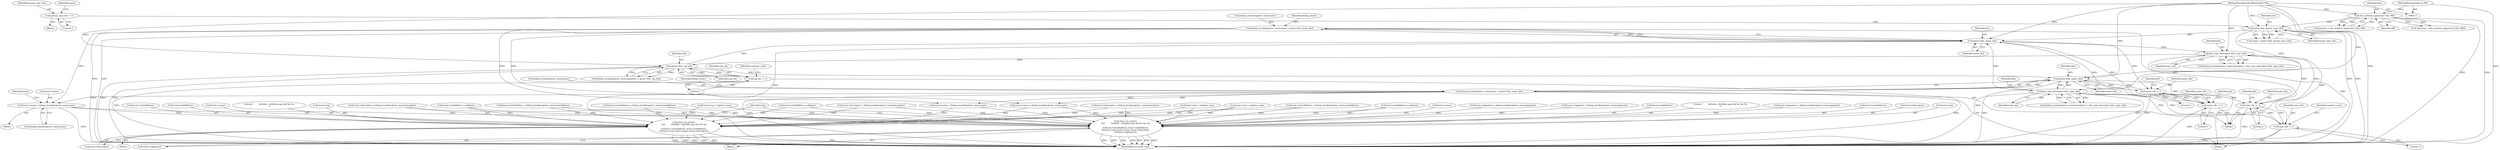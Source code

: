 digraph "0_radare2_ad55822430a03fe075221b543efb434567e9e431@array" {
"1000517" [label="(Call,local->name = debug_locals[register_num].name)"];
"1000747" [label="(Call,debug_locals[register_num].name = getstr (bin, name_idx))"];
"1000753" [label="(Call,getstr (bin, name_idx))"];
"1000338" [label="(Call,getstr (bin, param_type_idx))"];
"1000287" [label="(Call,dex_method_signature2 (bin, MI))"];
"1000113" [label="(MethodParameterIn,RBinDexObj *bin)"];
"1000115" [label="(MethodParameterIn,int MI)"];
"1000333" [label="(Call,param_type_idx -= 1)"];
"1000586" [label="(Call,dex_type_descriptor (bin, type_idx))"];
"1000577" [label="(Call,getstr (bin, name_idx))"];
"1000778" [label="(Call,getstr (bin, sig_idx))"];
"1000762" [label="(Call,dex_type_descriptor (bin, type_idx))"];
"1000647" [label="(Call,type_idx -= 1)"];
"1000483" [label="(Call,type_idx -= 1)"];
"1000659" [label="(Call,sig_idx -= 1)"];
"1000471" [label="(Call,name_idx -= 1)"];
"1000635" [label="(Call,name_idx -= 1)"];
"1000571" [label="(Call,debug_locals[register_num].name = getstr (bin, name_idx))"];
"1001073" [label="(Call,rbin->cb_printf (\n\t\t\t\t\"        0x%04x - 0x%04x reg=%d %s %s %s\n\",\n\t\t\t\tlocal->startAddress, local->endAddress,\n\t\t\t\tlocal->reg, local->name, local->descriptor,\n\t\t\t\tlocal->signature))"];
"1001095" [label="(Call,rbin->cb_printf (\n\t\t\t\t\"        0x%04x - 0x%04x reg=%d %s %s\n\",\n\t\t\t\tlocal->startAddress, local->endAddress,\n\t\t\t\tlocal->reg, local->name, local->descriptor))"];
"1000471" [label="(Call,name_idx -= 1)"];
"1001087" [label="(Call,local->descriptor)"];
"1001114" [label="(Identifier,reg)"];
"1000558" [label="(Call,local->reg = register_num)"];
"1001097" [label="(Call,local->startAddress)"];
"1000338" [label="(Call,getstr (bin, param_type_idx))"];
"1000577" [label="(Call,getstr (bin, name_idx))"];
"1001073" [label="(Call,rbin->cb_printf (\n\t\t\t\t\"        0x%04x - 0x%04x reg=%d %s %s %s\n\",\n\t\t\t\tlocal->startAddress, local->endAddress,\n\t\t\t\tlocal->reg, local->name, local->descriptor,\n\t\t\t\tlocal->signature))"];
"1000583" [label="(Identifier,debug_locals)"];
"1000831" [label="(Call,local->descriptor = debug_locals[register_num].descriptor)"];
"1000528" [label="(Identifier,local)"];
"1000780" [label="(Identifier,sig_idx)"];
"1000840" [label="(Call,local->startAddress = debug_locals[register_num].startAddress)"];
"1000336" [label="(Call,name = getstr (bin, param_type_idx))"];
"1001075" [label="(Call,local->startAddress)"];
"1000335" [label="(Literal,1)"];
"1000588" [label="(Identifier,type_idx)"];
"1000711" [label="(Call,local->startAddress = debug_locals[register_num].startAddress)"];
"1000734" [label="(Call,local->reg = register_num)"];
"1000115" [label="(MethodParameterIn,int MI)"];
"1001090" [label="(Call,local->signature)"];
"1000289" [label="(Identifier,MI)"];
"1000756" [label="(Call,debug_locals[register_num].descriptor = dex_type_descriptor (bin, type_idx))"];
"1000475" [label="(Identifier,p4)"];
"1000755" [label="(Identifier,name_idx)"];
"1000339" [label="(Identifier,bin)"];
"1000739" [label="(Call,local->endAddress = address)"];
"1000693" [label="(Call,local->name = debug_locals[register_num].name)"];
"1000661" [label="(Literal,1)"];
"1000113" [label="(MethodParameterIn,RBinDexObj *bin)"];
"1000762" [label="(Call,dex_type_descriptor (bin, type_idx))"];
"1000563" [label="(Call,local->endAddress = address)"];
"1000764" [label="(Identifier,type_idx)"];
"1001081" [label="(Call,local->reg)"];
"1000753" [label="(Call,getstr (bin, name_idx))"];
"1000521" [label="(Call,debug_locals[register_num].name)"];
"1001100" [label="(Call,local->endAddress)"];
"1001084" [label="(Call,local->name)"];
"1000849" [label="(Call,local->signature = debug_locals[register_num].signature)"];
"1000334" [label="(Identifier,param_type_idx)"];
"1000526" [label="(Call,local->descriptor = debug_locals[register_num].descriptor)"];
"1000571" [label="(Call,debug_locals[register_num].name = getstr (bin, name_idx))"];
"1000304" [label="(Block,)"];
"1001109" [label="(Call,local->descriptor)"];
"1000636" [label="(Identifier,name_idx)"];
"1000485" [label="(Literal,1)"];
"1001187" [label="(MethodReturn,static void)"];
"1000779" [label="(Identifier,bin)"];
"1000578" [label="(Identifier,bin)"];
"1000772" [label="(Call,debug_locals[register_num].signature = getstr (bin, sig_idx))"];
"1001106" [label="(Call,local->name)"];
"1000720" [label="(Call,local->signature = debug_locals[register_num].signature)"];
"1000472" [label="(Identifier,name_idx)"];
"1000586" [label="(Call,dex_type_descriptor (bin, type_idx))"];
"1000483" [label="(Call,type_idx -= 1)"];
"1000651" [label="(Identifier,p4)"];
"1000502" [label="(Block,)"];
"1000535" [label="(Call,local->startAddress = debug_locals[register_num].startAddress)"];
"1001096" [label="(Literal,\"        0x%04x - 0x%04x reg=%d %s %s\n\")"];
"1000763" [label="(Identifier,bin)"];
"1001103" [label="(Call,local->reg)"];
"1001078" [label="(Call,local->endAddress)"];
"1000647" [label="(Call,type_idx -= 1)"];
"1000484" [label="(Identifier,type_idx)"];
"1000612" [label="(Block,)"];
"1000333" [label="(Call,param_type_idx -= 1)"];
"1000337" [label="(Identifier,name)"];
"1000702" [label="(Call,local->descriptor = debug_locals[register_num].descriptor)"];
"1000648" [label="(Identifier,type_idx)"];
"1000284" [label="(Call,!(params = dex_method_signature2 (bin, MI)))"];
"1000580" [label="(Call,debug_locals[register_num].descriptor = dex_type_descriptor (bin, type_idx))"];
"1000748" [label="(Call,debug_locals[register_num].name)"];
"1000287" [label="(Call,dex_method_signature2 (bin, MI))"];
"1000639" [label="(Identifier,p4)"];
"1000759" [label="(Identifier,debug_locals)"];
"1000754" [label="(Identifier,bin)"];
"1000449" [label="(Block,)"];
"1000863" [label="(Call,local->reg = register_num)"];
"1000660" [label="(Identifier,sig_idx)"];
"1000664" [label="(Identifier,register_num)"];
"1000473" [label="(Literal,1)"];
"1000517" [label="(Call,local->name = debug_locals[register_num].name)"];
"1000572" [label="(Call,debug_locals[register_num].name)"];
"1000649" [label="(Literal,1)"];
"1001095" [label="(Call,rbin->cb_printf (\n\t\t\t\t\"        0x%04x - 0x%04x reg=%d %s %s\n\",\n\t\t\t\tlocal->startAddress, local->endAddress,\n\t\t\t\tlocal->reg, local->name, local->descriptor))"];
"1000635" [label="(Call,name_idx -= 1)"];
"1000518" [label="(Call,local->name)"];
"1000340" [label="(Identifier,param_type_idx)"];
"1000822" [label="(Call,local->name = debug_locals[register_num].name)"];
"1001074" [label="(Literal,\"        0x%04x - 0x%04x reg=%d %s %s %s\n\")"];
"1000637" [label="(Literal,1)"];
"1001094" [label="(Block,)"];
"1000488" [label="(Identifier,register_num)"];
"1000659" [label="(Call,sig_idx -= 1)"];
"1000868" [label="(Call,local->endAddress = address)"];
"1000587" [label="(Identifier,bin)"];
"1000285" [label="(Call,params = dex_method_signature2 (bin, MI))"];
"1000778" [label="(Call,getstr (bin, sig_idx))"];
"1000747" [label="(Call,debug_locals[register_num].name = getstr (bin, name_idx))"];
"1000544" [label="(Call,local->signature = debug_locals[register_num].signature)"];
"1000579" [label="(Identifier,name_idx)"];
"1000288" [label="(Identifier,bin)"];
"1001072" [label="(Block,)"];
"1000517" -> "1000502"  [label="AST: "];
"1000517" -> "1000521"  [label="CFG: "];
"1000518" -> "1000517"  [label="AST: "];
"1000521" -> "1000517"  [label="AST: "];
"1000528" -> "1000517"  [label="CFG: "];
"1000517" -> "1001187"  [label="DDG: "];
"1000747" -> "1000517"  [label="DDG: "];
"1000571" -> "1000517"  [label="DDG: "];
"1000517" -> "1001073"  [label="DDG: "];
"1000517" -> "1001095"  [label="DDG: "];
"1000747" -> "1000612"  [label="AST: "];
"1000747" -> "1000753"  [label="CFG: "];
"1000748" -> "1000747"  [label="AST: "];
"1000753" -> "1000747"  [label="AST: "];
"1000759" -> "1000747"  [label="CFG: "];
"1000747" -> "1001187"  [label="DDG: "];
"1000747" -> "1001187"  [label="DDG: "];
"1000747" -> "1000693"  [label="DDG: "];
"1000753" -> "1000747"  [label="DDG: "];
"1000753" -> "1000747"  [label="DDG: "];
"1000747" -> "1000822"  [label="DDG: "];
"1000753" -> "1000755"  [label="CFG: "];
"1000754" -> "1000753"  [label="AST: "];
"1000755" -> "1000753"  [label="AST: "];
"1000753" -> "1001187"  [label="DDG: "];
"1000753" -> "1000471"  [label="DDG: "];
"1000753" -> "1000635"  [label="DDG: "];
"1000338" -> "1000753"  [label="DDG: "];
"1000586" -> "1000753"  [label="DDG: "];
"1000778" -> "1000753"  [label="DDG: "];
"1000113" -> "1000753"  [label="DDG: "];
"1000635" -> "1000753"  [label="DDG: "];
"1000753" -> "1000762"  [label="DDG: "];
"1000338" -> "1000336"  [label="AST: "];
"1000338" -> "1000340"  [label="CFG: "];
"1000339" -> "1000338"  [label="AST: "];
"1000340" -> "1000338"  [label="AST: "];
"1000336" -> "1000338"  [label="CFG: "];
"1000338" -> "1001187"  [label="DDG: "];
"1000338" -> "1001187"  [label="DDG: "];
"1000338" -> "1000336"  [label="DDG: "];
"1000338" -> "1000336"  [label="DDG: "];
"1000287" -> "1000338"  [label="DDG: "];
"1000113" -> "1000338"  [label="DDG: "];
"1000333" -> "1000338"  [label="DDG: "];
"1000338" -> "1000577"  [label="DDG: "];
"1000287" -> "1000285"  [label="AST: "];
"1000287" -> "1000289"  [label="CFG: "];
"1000288" -> "1000287"  [label="AST: "];
"1000289" -> "1000287"  [label="AST: "];
"1000285" -> "1000287"  [label="CFG: "];
"1000287" -> "1001187"  [label="DDG: "];
"1000287" -> "1001187"  [label="DDG: "];
"1000287" -> "1000284"  [label="DDG: "];
"1000287" -> "1000284"  [label="DDG: "];
"1000287" -> "1000285"  [label="DDG: "];
"1000287" -> "1000285"  [label="DDG: "];
"1000113" -> "1000287"  [label="DDG: "];
"1000115" -> "1000287"  [label="DDG: "];
"1000113" -> "1000111"  [label="AST: "];
"1000113" -> "1001187"  [label="DDG: "];
"1000113" -> "1000577"  [label="DDG: "];
"1000113" -> "1000586"  [label="DDG: "];
"1000113" -> "1000762"  [label="DDG: "];
"1000113" -> "1000778"  [label="DDG: "];
"1000115" -> "1000111"  [label="AST: "];
"1000115" -> "1001187"  [label="DDG: "];
"1000333" -> "1000304"  [label="AST: "];
"1000333" -> "1000335"  [label="CFG: "];
"1000334" -> "1000333"  [label="AST: "];
"1000335" -> "1000333"  [label="AST: "];
"1000337" -> "1000333"  [label="CFG: "];
"1000586" -> "1000580"  [label="AST: "];
"1000586" -> "1000588"  [label="CFG: "];
"1000587" -> "1000586"  [label="AST: "];
"1000588" -> "1000586"  [label="AST: "];
"1000580" -> "1000586"  [label="CFG: "];
"1000586" -> "1001187"  [label="DDG: "];
"1000586" -> "1001187"  [label="DDG: "];
"1000586" -> "1000483"  [label="DDG: "];
"1000586" -> "1000577"  [label="DDG: "];
"1000586" -> "1000580"  [label="DDG: "];
"1000586" -> "1000580"  [label="DDG: "];
"1000577" -> "1000586"  [label="DDG: "];
"1000483" -> "1000586"  [label="DDG: "];
"1000586" -> "1000647"  [label="DDG: "];
"1000577" -> "1000571"  [label="AST: "];
"1000577" -> "1000579"  [label="CFG: "];
"1000578" -> "1000577"  [label="AST: "];
"1000579" -> "1000577"  [label="AST: "];
"1000571" -> "1000577"  [label="CFG: "];
"1000577" -> "1001187"  [label="DDG: "];
"1000577" -> "1000471"  [label="DDG: "];
"1000577" -> "1000571"  [label="DDG: "];
"1000577" -> "1000571"  [label="DDG: "];
"1000778" -> "1000577"  [label="DDG: "];
"1000471" -> "1000577"  [label="DDG: "];
"1000577" -> "1000635"  [label="DDG: "];
"1000778" -> "1000772"  [label="AST: "];
"1000778" -> "1000780"  [label="CFG: "];
"1000779" -> "1000778"  [label="AST: "];
"1000780" -> "1000778"  [label="AST: "];
"1000772" -> "1000778"  [label="CFG: "];
"1000778" -> "1001187"  [label="DDG: "];
"1000778" -> "1001187"  [label="DDG: "];
"1000778" -> "1000659"  [label="DDG: "];
"1000778" -> "1000772"  [label="DDG: "];
"1000778" -> "1000772"  [label="DDG: "];
"1000762" -> "1000778"  [label="DDG: "];
"1000659" -> "1000778"  [label="DDG: "];
"1000762" -> "1000756"  [label="AST: "];
"1000762" -> "1000764"  [label="CFG: "];
"1000763" -> "1000762"  [label="AST: "];
"1000764" -> "1000762"  [label="AST: "];
"1000756" -> "1000762"  [label="CFG: "];
"1000762" -> "1001187"  [label="DDG: "];
"1000762" -> "1000483"  [label="DDG: "];
"1000762" -> "1000647"  [label="DDG: "];
"1000762" -> "1000756"  [label="DDG: "];
"1000762" -> "1000756"  [label="DDG: "];
"1000647" -> "1000762"  [label="DDG: "];
"1000647" -> "1000612"  [label="AST: "];
"1000647" -> "1000649"  [label="CFG: "];
"1000648" -> "1000647"  [label="AST: "];
"1000649" -> "1000647"  [label="AST: "];
"1000651" -> "1000647"  [label="CFG: "];
"1000647" -> "1001187"  [label="DDG: "];
"1000647" -> "1000483"  [label="DDG: "];
"1000483" -> "1000647"  [label="DDG: "];
"1000483" -> "1000449"  [label="AST: "];
"1000483" -> "1000485"  [label="CFG: "];
"1000484" -> "1000483"  [label="AST: "];
"1000485" -> "1000483"  [label="AST: "];
"1000488" -> "1000483"  [label="CFG: "];
"1000483" -> "1001187"  [label="DDG: "];
"1000659" -> "1000612"  [label="AST: "];
"1000659" -> "1000661"  [label="CFG: "];
"1000660" -> "1000659"  [label="AST: "];
"1000661" -> "1000659"  [label="AST: "];
"1000664" -> "1000659"  [label="CFG: "];
"1000659" -> "1001187"  [label="DDG: "];
"1000471" -> "1000449"  [label="AST: "];
"1000471" -> "1000473"  [label="CFG: "];
"1000472" -> "1000471"  [label="AST: "];
"1000473" -> "1000471"  [label="AST: "];
"1000475" -> "1000471"  [label="CFG: "];
"1000471" -> "1001187"  [label="DDG: "];
"1000635" -> "1000471"  [label="DDG: "];
"1000471" -> "1000635"  [label="DDG: "];
"1000635" -> "1000612"  [label="AST: "];
"1000635" -> "1000637"  [label="CFG: "];
"1000636" -> "1000635"  [label="AST: "];
"1000637" -> "1000635"  [label="AST: "];
"1000639" -> "1000635"  [label="CFG: "];
"1000635" -> "1001187"  [label="DDG: "];
"1000571" -> "1000449"  [label="AST: "];
"1000572" -> "1000571"  [label="AST: "];
"1000583" -> "1000571"  [label="CFG: "];
"1000571" -> "1001187"  [label="DDG: "];
"1000571" -> "1001187"  [label="DDG: "];
"1000571" -> "1000693"  [label="DDG: "];
"1000571" -> "1000822"  [label="DDG: "];
"1001073" -> "1001072"  [label="AST: "];
"1001073" -> "1001090"  [label="CFG: "];
"1001074" -> "1001073"  [label="AST: "];
"1001075" -> "1001073"  [label="AST: "];
"1001078" -> "1001073"  [label="AST: "];
"1001081" -> "1001073"  [label="AST: "];
"1001084" -> "1001073"  [label="AST: "];
"1001087" -> "1001073"  [label="AST: "];
"1001090" -> "1001073"  [label="AST: "];
"1001114" -> "1001073"  [label="CFG: "];
"1001073" -> "1001187"  [label="DDG: "];
"1001073" -> "1001187"  [label="DDG: "];
"1001073" -> "1001187"  [label="DDG: "];
"1001073" -> "1001187"  [label="DDG: "];
"1001073" -> "1001187"  [label="DDG: "];
"1001073" -> "1001187"  [label="DDG: "];
"1001073" -> "1001187"  [label="DDG: "];
"1000711" -> "1001073"  [label="DDG: "];
"1000535" -> "1001073"  [label="DDG: "];
"1000840" -> "1001073"  [label="DDG: "];
"1000739" -> "1001073"  [label="DDG: "];
"1000563" -> "1001073"  [label="DDG: "];
"1000868" -> "1001073"  [label="DDG: "];
"1000734" -> "1001073"  [label="DDG: "];
"1000863" -> "1001073"  [label="DDG: "];
"1000558" -> "1001073"  [label="DDG: "];
"1000822" -> "1001073"  [label="DDG: "];
"1000693" -> "1001073"  [label="DDG: "];
"1000831" -> "1001073"  [label="DDG: "];
"1000526" -> "1001073"  [label="DDG: "];
"1000702" -> "1001073"  [label="DDG: "];
"1000849" -> "1001073"  [label="DDG: "];
"1000720" -> "1001073"  [label="DDG: "];
"1000544" -> "1001073"  [label="DDG: "];
"1001095" -> "1001094"  [label="AST: "];
"1001095" -> "1001109"  [label="CFG: "];
"1001096" -> "1001095"  [label="AST: "];
"1001097" -> "1001095"  [label="AST: "];
"1001100" -> "1001095"  [label="AST: "];
"1001103" -> "1001095"  [label="AST: "];
"1001106" -> "1001095"  [label="AST: "];
"1001109" -> "1001095"  [label="AST: "];
"1001114" -> "1001095"  [label="CFG: "];
"1001095" -> "1001187"  [label="DDG: "];
"1001095" -> "1001187"  [label="DDG: "];
"1001095" -> "1001187"  [label="DDG: "];
"1001095" -> "1001187"  [label="DDG: "];
"1001095" -> "1001187"  [label="DDG: "];
"1001095" -> "1001187"  [label="DDG: "];
"1000711" -> "1001095"  [label="DDG: "];
"1000535" -> "1001095"  [label="DDG: "];
"1000840" -> "1001095"  [label="DDG: "];
"1000739" -> "1001095"  [label="DDG: "];
"1000563" -> "1001095"  [label="DDG: "];
"1000868" -> "1001095"  [label="DDG: "];
"1000734" -> "1001095"  [label="DDG: "];
"1000863" -> "1001095"  [label="DDG: "];
"1000558" -> "1001095"  [label="DDG: "];
"1000822" -> "1001095"  [label="DDG: "];
"1000693" -> "1001095"  [label="DDG: "];
"1000831" -> "1001095"  [label="DDG: "];
"1000526" -> "1001095"  [label="DDG: "];
"1000702" -> "1001095"  [label="DDG: "];
}
